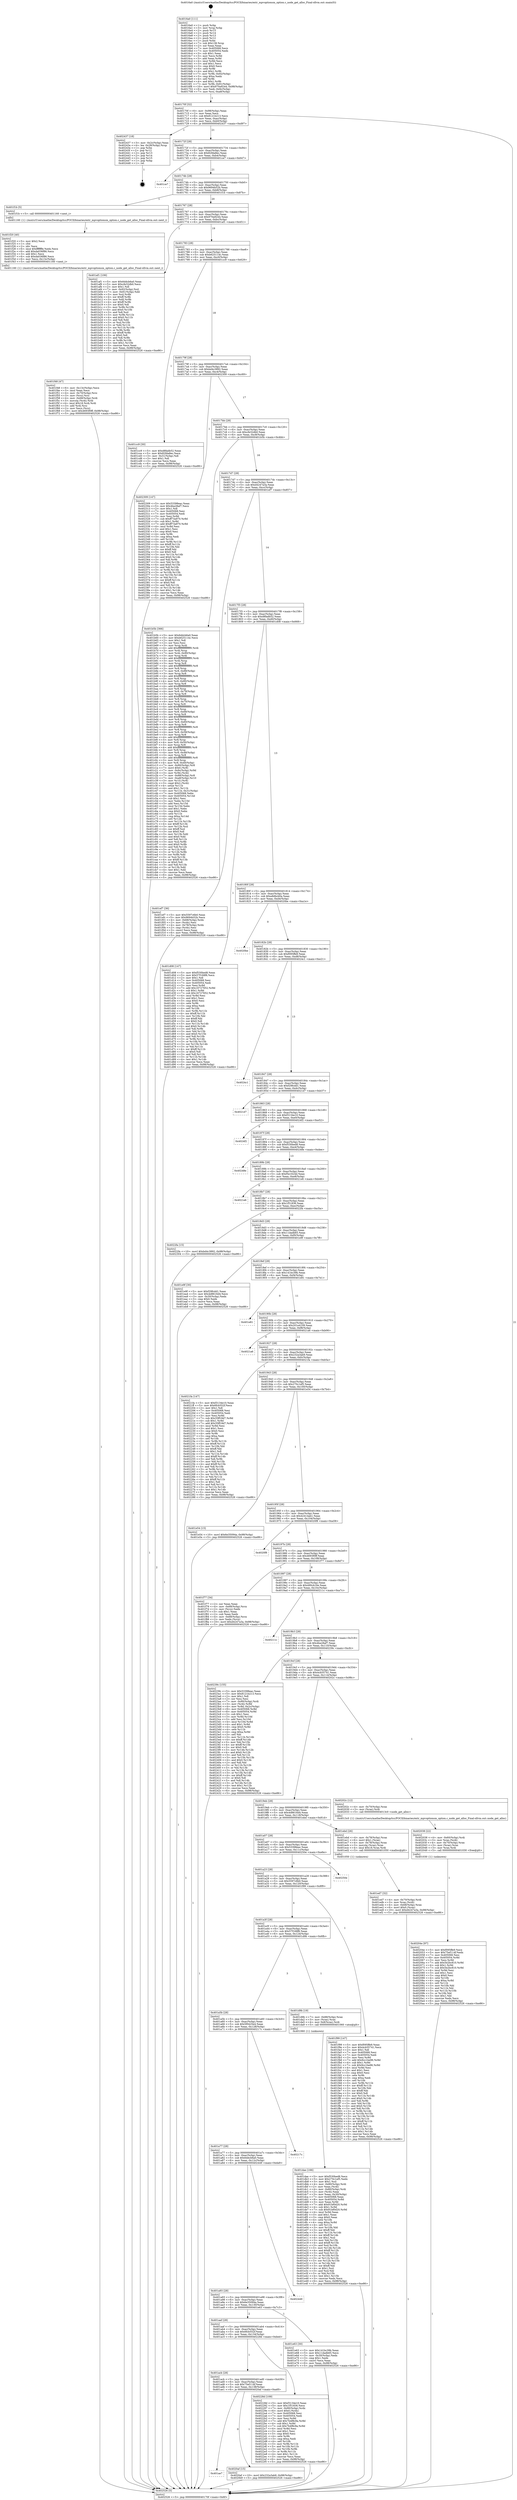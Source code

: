 digraph "0x4016a0" {
  label = "0x4016a0 (/mnt/c/Users/mathe/Desktop/tcc/POCII/binaries/extr_mpvoptionsm_option.c_node_get_alloc_Final-ollvm.out::main(0))"
  labelloc = "t"
  node[shape=record]

  Entry [label="",width=0.3,height=0.3,shape=circle,fillcolor=black,style=filled]
  "0x40170f" [label="{
     0x40170f [32]\l
     | [instrs]\l
     &nbsp;&nbsp;0x40170f \<+6\>: mov -0x98(%rbp),%eax\l
     &nbsp;&nbsp;0x401715 \<+2\>: mov %eax,%ecx\l
     &nbsp;&nbsp;0x401717 \<+6\>: sub $0x8121b213,%ecx\l
     &nbsp;&nbsp;0x40171d \<+6\>: mov %eax,-0xac(%rbp)\l
     &nbsp;&nbsp;0x401723 \<+6\>: mov %ecx,-0xb0(%rbp)\l
     &nbsp;&nbsp;0x401729 \<+6\>: je 0000000000402437 \<main+0xd97\>\l
  }"]
  "0x402437" [label="{
     0x402437 [18]\l
     | [instrs]\l
     &nbsp;&nbsp;0x402437 \<+3\>: mov -0x2c(%rbp),%eax\l
     &nbsp;&nbsp;0x40243a \<+4\>: lea -0x28(%rbp),%rsp\l
     &nbsp;&nbsp;0x40243e \<+1\>: pop %rbx\l
     &nbsp;&nbsp;0x40243f \<+2\>: pop %r12\l
     &nbsp;&nbsp;0x402441 \<+2\>: pop %r13\l
     &nbsp;&nbsp;0x402443 \<+2\>: pop %r14\l
     &nbsp;&nbsp;0x402445 \<+2\>: pop %r15\l
     &nbsp;&nbsp;0x402447 \<+1\>: pop %rbp\l
     &nbsp;&nbsp;0x402448 \<+1\>: ret\l
  }"]
  "0x40172f" [label="{
     0x40172f [28]\l
     | [instrs]\l
     &nbsp;&nbsp;0x40172f \<+5\>: jmp 0000000000401734 \<main+0x94\>\l
     &nbsp;&nbsp;0x401734 \<+6\>: mov -0xac(%rbp),%eax\l
     &nbsp;&nbsp;0x40173a \<+5\>: sub $0x82fda8ec,%eax\l
     &nbsp;&nbsp;0x40173f \<+6\>: mov %eax,-0xb4(%rbp)\l
     &nbsp;&nbsp;0x401745 \<+6\>: je 0000000000401ce7 \<main+0x647\>\l
  }"]
  Exit [label="",width=0.3,height=0.3,shape=circle,fillcolor=black,style=filled,peripheries=2]
  "0x401ce7" [label="{
     0x401ce7\l
  }", style=dashed]
  "0x40174b" [label="{
     0x40174b [28]\l
     | [instrs]\l
     &nbsp;&nbsp;0x40174b \<+5\>: jmp 0000000000401750 \<main+0xb0\>\l
     &nbsp;&nbsp;0x401750 \<+6\>: mov -0xac(%rbp),%eax\l
     &nbsp;&nbsp;0x401756 \<+5\>: sub $0x9694b52b,%eax\l
     &nbsp;&nbsp;0x40175b \<+6\>: mov %eax,-0xb8(%rbp)\l
     &nbsp;&nbsp;0x401761 \<+6\>: je 0000000000401f1b \<main+0x87b\>\l
  }"]
  "0x401ae7" [label="{
     0x401ae7\l
  }", style=dashed]
  "0x401f1b" [label="{
     0x401f1b [5]\l
     | [instrs]\l
     &nbsp;&nbsp;0x401f1b \<+5\>: call 0000000000401160 \<next_i\>\l
     | [calls]\l
     &nbsp;&nbsp;0x401160 \{1\} (/mnt/c/Users/mathe/Desktop/tcc/POCII/binaries/extr_mpvoptionsm_option.c_node_get_alloc_Final-ollvm.out::next_i)\l
  }"]
  "0x401767" [label="{
     0x401767 [28]\l
     | [instrs]\l
     &nbsp;&nbsp;0x401767 \<+5\>: jmp 000000000040176c \<main+0xcc\>\l
     &nbsp;&nbsp;0x40176c \<+6\>: mov -0xac(%rbp),%eax\l
     &nbsp;&nbsp;0x401772 \<+5\>: sub $0x970a9244,%eax\l
     &nbsp;&nbsp;0x401777 \<+6\>: mov %eax,-0xbc(%rbp)\l
     &nbsp;&nbsp;0x40177d \<+6\>: je 0000000000401af1 \<main+0x451\>\l
  }"]
  "0x4020af" [label="{
     0x4020af [15]\l
     | [instrs]\l
     &nbsp;&nbsp;0x4020af \<+10\>: movl $0x232a3ab9,-0x98(%rbp)\l
     &nbsp;&nbsp;0x4020b9 \<+5\>: jmp 0000000000402526 \<main+0xe86\>\l
  }"]
  "0x401af1" [label="{
     0x401af1 [106]\l
     | [instrs]\l
     &nbsp;&nbsp;0x401af1 \<+5\>: mov $0x6ddcb6a0,%eax\l
     &nbsp;&nbsp;0x401af6 \<+5\>: mov $0xcfe32db0,%ecx\l
     &nbsp;&nbsp;0x401afb \<+2\>: mov $0x1,%dl\l
     &nbsp;&nbsp;0x401afd \<+7\>: mov -0x92(%rbp),%sil\l
     &nbsp;&nbsp;0x401b04 \<+7\>: mov -0x91(%rbp),%dil\l
     &nbsp;&nbsp;0x401b0b \<+3\>: mov %sil,%r8b\l
     &nbsp;&nbsp;0x401b0e \<+4\>: xor $0xff,%r8b\l
     &nbsp;&nbsp;0x401b12 \<+3\>: mov %dil,%r9b\l
     &nbsp;&nbsp;0x401b15 \<+4\>: xor $0xff,%r9b\l
     &nbsp;&nbsp;0x401b19 \<+3\>: xor $0x0,%dl\l
     &nbsp;&nbsp;0x401b1c \<+3\>: mov %r8b,%r10b\l
     &nbsp;&nbsp;0x401b1f \<+4\>: and $0x0,%r10b\l
     &nbsp;&nbsp;0x401b23 \<+3\>: and %dl,%sil\l
     &nbsp;&nbsp;0x401b26 \<+3\>: mov %r9b,%r11b\l
     &nbsp;&nbsp;0x401b29 \<+4\>: and $0x0,%r11b\l
     &nbsp;&nbsp;0x401b2d \<+3\>: and %dl,%dil\l
     &nbsp;&nbsp;0x401b30 \<+3\>: or %sil,%r10b\l
     &nbsp;&nbsp;0x401b33 \<+3\>: or %dil,%r11b\l
     &nbsp;&nbsp;0x401b36 \<+3\>: xor %r11b,%r10b\l
     &nbsp;&nbsp;0x401b39 \<+3\>: or %r9b,%r8b\l
     &nbsp;&nbsp;0x401b3c \<+4\>: xor $0xff,%r8b\l
     &nbsp;&nbsp;0x401b40 \<+3\>: or $0x0,%dl\l
     &nbsp;&nbsp;0x401b43 \<+3\>: and %dl,%r8b\l
     &nbsp;&nbsp;0x401b46 \<+3\>: or %r8b,%r10b\l
     &nbsp;&nbsp;0x401b49 \<+4\>: test $0x1,%r10b\l
     &nbsp;&nbsp;0x401b4d \<+3\>: cmovne %ecx,%eax\l
     &nbsp;&nbsp;0x401b50 \<+6\>: mov %eax,-0x98(%rbp)\l
     &nbsp;&nbsp;0x401b56 \<+5\>: jmp 0000000000402526 \<main+0xe86\>\l
  }"]
  "0x401783" [label="{
     0x401783 [28]\l
     | [instrs]\l
     &nbsp;&nbsp;0x401783 \<+5\>: jmp 0000000000401788 \<main+0xe8\>\l
     &nbsp;&nbsp;0x401788 \<+6\>: mov -0xac(%rbp),%eax\l
     &nbsp;&nbsp;0x40178e \<+5\>: sub $0xb625114c,%eax\l
     &nbsp;&nbsp;0x401793 \<+6\>: mov %eax,-0xc0(%rbp)\l
     &nbsp;&nbsp;0x401799 \<+6\>: je 0000000000401cc9 \<main+0x629\>\l
  }"]
  "0x402526" [label="{
     0x402526 [5]\l
     | [instrs]\l
     &nbsp;&nbsp;0x402526 \<+5\>: jmp 000000000040170f \<main+0x6f\>\l
  }"]
  "0x4016a0" [label="{
     0x4016a0 [111]\l
     | [instrs]\l
     &nbsp;&nbsp;0x4016a0 \<+1\>: push %rbp\l
     &nbsp;&nbsp;0x4016a1 \<+3\>: mov %rsp,%rbp\l
     &nbsp;&nbsp;0x4016a4 \<+2\>: push %r15\l
     &nbsp;&nbsp;0x4016a6 \<+2\>: push %r14\l
     &nbsp;&nbsp;0x4016a8 \<+2\>: push %r13\l
     &nbsp;&nbsp;0x4016aa \<+2\>: push %r12\l
     &nbsp;&nbsp;0x4016ac \<+1\>: push %rbx\l
     &nbsp;&nbsp;0x4016ad \<+7\>: sub $0x138,%rsp\l
     &nbsp;&nbsp;0x4016b4 \<+2\>: xor %eax,%eax\l
     &nbsp;&nbsp;0x4016b6 \<+7\>: mov 0x405068,%ecx\l
     &nbsp;&nbsp;0x4016bd \<+7\>: mov 0x405054,%edx\l
     &nbsp;&nbsp;0x4016c4 \<+3\>: sub $0x1,%eax\l
     &nbsp;&nbsp;0x4016c7 \<+3\>: mov %ecx,%r8d\l
     &nbsp;&nbsp;0x4016ca \<+3\>: add %eax,%r8d\l
     &nbsp;&nbsp;0x4016cd \<+4\>: imul %r8d,%ecx\l
     &nbsp;&nbsp;0x4016d1 \<+3\>: and $0x1,%ecx\l
     &nbsp;&nbsp;0x4016d4 \<+3\>: cmp $0x0,%ecx\l
     &nbsp;&nbsp;0x4016d7 \<+4\>: sete %r9b\l
     &nbsp;&nbsp;0x4016db \<+4\>: and $0x1,%r9b\l
     &nbsp;&nbsp;0x4016df \<+7\>: mov %r9b,-0x92(%rbp)\l
     &nbsp;&nbsp;0x4016e6 \<+3\>: cmp $0xa,%edx\l
     &nbsp;&nbsp;0x4016e9 \<+4\>: setl %r9b\l
     &nbsp;&nbsp;0x4016ed \<+4\>: and $0x1,%r9b\l
     &nbsp;&nbsp;0x4016f1 \<+7\>: mov %r9b,-0x91(%rbp)\l
     &nbsp;&nbsp;0x4016f8 \<+10\>: movl $0x970a9244,-0x98(%rbp)\l
     &nbsp;&nbsp;0x401702 \<+6\>: mov %edi,-0x9c(%rbp)\l
     &nbsp;&nbsp;0x401708 \<+7\>: mov %rsi,-0xa8(%rbp)\l
  }"]
  "0x401acb" [label="{
     0x401acb [28]\l
     | [instrs]\l
     &nbsp;&nbsp;0x401acb \<+5\>: jmp 0000000000401ad0 \<main+0x430\>\l
     &nbsp;&nbsp;0x401ad0 \<+6\>: mov -0xac(%rbp),%eax\l
     &nbsp;&nbsp;0x401ad6 \<+5\>: sub $0x75ef114f,%eax\l
     &nbsp;&nbsp;0x401adb \<+6\>: mov %eax,-0x138(%rbp)\l
     &nbsp;&nbsp;0x401ae1 \<+6\>: je 00000000004020af \<main+0xa0f\>\l
  }"]
  "0x401cc9" [label="{
     0x401cc9 [30]\l
     | [instrs]\l
     &nbsp;&nbsp;0x401cc9 \<+5\>: mov $0xd8fadb52,%eax\l
     &nbsp;&nbsp;0x401cce \<+5\>: mov $0x82fda8ec,%ecx\l
     &nbsp;&nbsp;0x401cd3 \<+3\>: mov -0x31(%rbp),%dl\l
     &nbsp;&nbsp;0x401cd6 \<+3\>: test $0x1,%dl\l
     &nbsp;&nbsp;0x401cd9 \<+3\>: cmovne %ecx,%eax\l
     &nbsp;&nbsp;0x401cdc \<+6\>: mov %eax,-0x98(%rbp)\l
     &nbsp;&nbsp;0x401ce2 \<+5\>: jmp 0000000000402526 \<main+0xe86\>\l
  }"]
  "0x40179f" [label="{
     0x40179f [28]\l
     | [instrs]\l
     &nbsp;&nbsp;0x40179f \<+5\>: jmp 00000000004017a4 \<main+0x104\>\l
     &nbsp;&nbsp;0x4017a4 \<+6\>: mov -0xac(%rbp),%eax\l
     &nbsp;&nbsp;0x4017aa \<+5\>: sub $0xbd4c3892,%eax\l
     &nbsp;&nbsp;0x4017af \<+6\>: mov %eax,-0xc4(%rbp)\l
     &nbsp;&nbsp;0x4017b5 \<+6\>: je 0000000000402309 \<main+0xc69\>\l
  }"]
  "0x40228d" [label="{
     0x40228d [109]\l
     | [instrs]\l
     &nbsp;&nbsp;0x40228d \<+5\>: mov $0xf3134e10,%eax\l
     &nbsp;&nbsp;0x402292 \<+5\>: mov $0x1f51836,%ecx\l
     &nbsp;&nbsp;0x402297 \<+7\>: mov -0x90(%rbp),%rdx\l
     &nbsp;&nbsp;0x40229e \<+6\>: movl $0x0,(%rdx)\l
     &nbsp;&nbsp;0x4022a4 \<+7\>: mov 0x405068,%esi\l
     &nbsp;&nbsp;0x4022ab \<+7\>: mov 0x405054,%edi\l
     &nbsp;&nbsp;0x4022b2 \<+3\>: mov %esi,%r8d\l
     &nbsp;&nbsp;0x4022b5 \<+7\>: add $0x7b4f8c9a,%r8d\l
     &nbsp;&nbsp;0x4022bc \<+4\>: sub $0x1,%r8d\l
     &nbsp;&nbsp;0x4022c0 \<+7\>: sub $0x7b4f8c9a,%r8d\l
     &nbsp;&nbsp;0x4022c7 \<+4\>: imul %r8d,%esi\l
     &nbsp;&nbsp;0x4022cb \<+3\>: and $0x1,%esi\l
     &nbsp;&nbsp;0x4022ce \<+3\>: cmp $0x0,%esi\l
     &nbsp;&nbsp;0x4022d1 \<+4\>: sete %r9b\l
     &nbsp;&nbsp;0x4022d5 \<+3\>: cmp $0xa,%edi\l
     &nbsp;&nbsp;0x4022d8 \<+4\>: setl %r10b\l
     &nbsp;&nbsp;0x4022dc \<+3\>: mov %r9b,%r11b\l
     &nbsp;&nbsp;0x4022df \<+3\>: and %r10b,%r11b\l
     &nbsp;&nbsp;0x4022e2 \<+3\>: xor %r10b,%r9b\l
     &nbsp;&nbsp;0x4022e5 \<+3\>: or %r9b,%r11b\l
     &nbsp;&nbsp;0x4022e8 \<+4\>: test $0x1,%r11b\l
     &nbsp;&nbsp;0x4022ec \<+3\>: cmovne %ecx,%eax\l
     &nbsp;&nbsp;0x4022ef \<+6\>: mov %eax,-0x98(%rbp)\l
     &nbsp;&nbsp;0x4022f5 \<+5\>: jmp 0000000000402526 \<main+0xe86\>\l
  }"]
  "0x402309" [label="{
     0x402309 [147]\l
     | [instrs]\l
     &nbsp;&nbsp;0x402309 \<+5\>: mov $0x53398eac,%eax\l
     &nbsp;&nbsp;0x40230e \<+5\>: mov $0x4ba28af7,%ecx\l
     &nbsp;&nbsp;0x402313 \<+2\>: mov $0x1,%dl\l
     &nbsp;&nbsp;0x402315 \<+7\>: mov 0x405068,%esi\l
     &nbsp;&nbsp;0x40231c \<+7\>: mov 0x405054,%edi\l
     &nbsp;&nbsp;0x402323 \<+3\>: mov %esi,%r8d\l
     &nbsp;&nbsp;0x402326 \<+7\>: sub $0xff73a970,%r8d\l
     &nbsp;&nbsp;0x40232d \<+4\>: sub $0x1,%r8d\l
     &nbsp;&nbsp;0x402331 \<+7\>: add $0xff73a970,%r8d\l
     &nbsp;&nbsp;0x402338 \<+4\>: imul %r8d,%esi\l
     &nbsp;&nbsp;0x40233c \<+3\>: and $0x1,%esi\l
     &nbsp;&nbsp;0x40233f \<+3\>: cmp $0x0,%esi\l
     &nbsp;&nbsp;0x402342 \<+4\>: sete %r9b\l
     &nbsp;&nbsp;0x402346 \<+3\>: cmp $0xa,%edi\l
     &nbsp;&nbsp;0x402349 \<+4\>: setl %r10b\l
     &nbsp;&nbsp;0x40234d \<+3\>: mov %r9b,%r11b\l
     &nbsp;&nbsp;0x402350 \<+4\>: xor $0xff,%r11b\l
     &nbsp;&nbsp;0x402354 \<+3\>: mov %r10b,%bl\l
     &nbsp;&nbsp;0x402357 \<+3\>: xor $0xff,%bl\l
     &nbsp;&nbsp;0x40235a \<+3\>: xor $0x0,%dl\l
     &nbsp;&nbsp;0x40235d \<+3\>: mov %r11b,%r14b\l
     &nbsp;&nbsp;0x402360 \<+4\>: and $0x0,%r14b\l
     &nbsp;&nbsp;0x402364 \<+3\>: and %dl,%r9b\l
     &nbsp;&nbsp;0x402367 \<+3\>: mov %bl,%r15b\l
     &nbsp;&nbsp;0x40236a \<+4\>: and $0x0,%r15b\l
     &nbsp;&nbsp;0x40236e \<+3\>: and %dl,%r10b\l
     &nbsp;&nbsp;0x402371 \<+3\>: or %r9b,%r14b\l
     &nbsp;&nbsp;0x402374 \<+3\>: or %r10b,%r15b\l
     &nbsp;&nbsp;0x402377 \<+3\>: xor %r15b,%r14b\l
     &nbsp;&nbsp;0x40237a \<+3\>: or %bl,%r11b\l
     &nbsp;&nbsp;0x40237d \<+4\>: xor $0xff,%r11b\l
     &nbsp;&nbsp;0x402381 \<+3\>: or $0x0,%dl\l
     &nbsp;&nbsp;0x402384 \<+3\>: and %dl,%r11b\l
     &nbsp;&nbsp;0x402387 \<+3\>: or %r11b,%r14b\l
     &nbsp;&nbsp;0x40238a \<+4\>: test $0x1,%r14b\l
     &nbsp;&nbsp;0x40238e \<+3\>: cmovne %ecx,%eax\l
     &nbsp;&nbsp;0x402391 \<+6\>: mov %eax,-0x98(%rbp)\l
     &nbsp;&nbsp;0x402397 \<+5\>: jmp 0000000000402526 \<main+0xe86\>\l
  }"]
  "0x4017bb" [label="{
     0x4017bb [28]\l
     | [instrs]\l
     &nbsp;&nbsp;0x4017bb \<+5\>: jmp 00000000004017c0 \<main+0x120\>\l
     &nbsp;&nbsp;0x4017c0 \<+6\>: mov -0xac(%rbp),%eax\l
     &nbsp;&nbsp;0x4017c6 \<+5\>: sub $0xcfe32db0,%eax\l
     &nbsp;&nbsp;0x4017cb \<+6\>: mov %eax,-0xc8(%rbp)\l
     &nbsp;&nbsp;0x4017d1 \<+6\>: je 0000000000401b5b \<main+0x4bb\>\l
  }"]
  "0x40204e" [label="{
     0x40204e [97]\l
     | [instrs]\l
     &nbsp;&nbsp;0x40204e \<+5\>: mov $0xf095ffe9,%ecx\l
     &nbsp;&nbsp;0x402053 \<+5\>: mov $0x75ef114f,%edx\l
     &nbsp;&nbsp;0x402058 \<+7\>: mov 0x405068,%esi\l
     &nbsp;&nbsp;0x40205f \<+8\>: mov 0x405054,%r8d\l
     &nbsp;&nbsp;0x402067 \<+3\>: mov %esi,%r9d\l
     &nbsp;&nbsp;0x40206a \<+7\>: add $0x5e2bc810,%r9d\l
     &nbsp;&nbsp;0x402071 \<+4\>: sub $0x1,%r9d\l
     &nbsp;&nbsp;0x402075 \<+7\>: sub $0x5e2bc810,%r9d\l
     &nbsp;&nbsp;0x40207c \<+4\>: imul %r9d,%esi\l
     &nbsp;&nbsp;0x402080 \<+3\>: and $0x1,%esi\l
     &nbsp;&nbsp;0x402083 \<+3\>: cmp $0x0,%esi\l
     &nbsp;&nbsp;0x402086 \<+4\>: sete %r10b\l
     &nbsp;&nbsp;0x40208a \<+4\>: cmp $0xa,%r8d\l
     &nbsp;&nbsp;0x40208e \<+4\>: setl %r11b\l
     &nbsp;&nbsp;0x402092 \<+3\>: mov %r10b,%bl\l
     &nbsp;&nbsp;0x402095 \<+3\>: and %r11b,%bl\l
     &nbsp;&nbsp;0x402098 \<+3\>: xor %r11b,%r10b\l
     &nbsp;&nbsp;0x40209b \<+3\>: or %r10b,%bl\l
     &nbsp;&nbsp;0x40209e \<+3\>: test $0x1,%bl\l
     &nbsp;&nbsp;0x4020a1 \<+3\>: cmovne %edx,%ecx\l
     &nbsp;&nbsp;0x4020a4 \<+6\>: mov %ecx,-0x98(%rbp)\l
     &nbsp;&nbsp;0x4020aa \<+5\>: jmp 0000000000402526 \<main+0xe86\>\l
  }"]
  "0x401b5b" [label="{
     0x401b5b [366]\l
     | [instrs]\l
     &nbsp;&nbsp;0x401b5b \<+5\>: mov $0x6ddcb6a0,%eax\l
     &nbsp;&nbsp;0x401b60 \<+5\>: mov $0xb625114c,%ecx\l
     &nbsp;&nbsp;0x401b65 \<+2\>: mov $0x1,%dl\l
     &nbsp;&nbsp;0x401b67 \<+2\>: xor %esi,%esi\l
     &nbsp;&nbsp;0x401b69 \<+3\>: mov %rsp,%rdi\l
     &nbsp;&nbsp;0x401b6c \<+4\>: add $0xfffffffffffffff0,%rdi\l
     &nbsp;&nbsp;0x401b70 \<+3\>: mov %rdi,%rsp\l
     &nbsp;&nbsp;0x401b73 \<+7\>: mov %rdi,-0x90(%rbp)\l
     &nbsp;&nbsp;0x401b7a \<+3\>: mov %rsp,%rdi\l
     &nbsp;&nbsp;0x401b7d \<+4\>: add $0xfffffffffffffff0,%rdi\l
     &nbsp;&nbsp;0x401b81 \<+3\>: mov %rdi,%rsp\l
     &nbsp;&nbsp;0x401b84 \<+3\>: mov %rsp,%r8\l
     &nbsp;&nbsp;0x401b87 \<+4\>: add $0xfffffffffffffff0,%r8\l
     &nbsp;&nbsp;0x401b8b \<+3\>: mov %r8,%rsp\l
     &nbsp;&nbsp;0x401b8e \<+7\>: mov %r8,-0x88(%rbp)\l
     &nbsp;&nbsp;0x401b95 \<+3\>: mov %rsp,%r8\l
     &nbsp;&nbsp;0x401b98 \<+4\>: add $0xfffffffffffffff0,%r8\l
     &nbsp;&nbsp;0x401b9c \<+3\>: mov %r8,%rsp\l
     &nbsp;&nbsp;0x401b9f \<+4\>: mov %r8,-0x80(%rbp)\l
     &nbsp;&nbsp;0x401ba3 \<+3\>: mov %rsp,%r8\l
     &nbsp;&nbsp;0x401ba6 \<+4\>: add $0xfffffffffffffff0,%r8\l
     &nbsp;&nbsp;0x401baa \<+3\>: mov %r8,%rsp\l
     &nbsp;&nbsp;0x401bad \<+4\>: mov %r8,-0x78(%rbp)\l
     &nbsp;&nbsp;0x401bb1 \<+3\>: mov %rsp,%r8\l
     &nbsp;&nbsp;0x401bb4 \<+4\>: add $0xfffffffffffffff0,%r8\l
     &nbsp;&nbsp;0x401bb8 \<+3\>: mov %r8,%rsp\l
     &nbsp;&nbsp;0x401bbb \<+4\>: mov %r8,-0x70(%rbp)\l
     &nbsp;&nbsp;0x401bbf \<+3\>: mov %rsp,%r8\l
     &nbsp;&nbsp;0x401bc2 \<+4\>: add $0xfffffffffffffff0,%r8\l
     &nbsp;&nbsp;0x401bc6 \<+3\>: mov %r8,%rsp\l
     &nbsp;&nbsp;0x401bc9 \<+4\>: mov %r8,-0x68(%rbp)\l
     &nbsp;&nbsp;0x401bcd \<+3\>: mov %rsp,%r8\l
     &nbsp;&nbsp;0x401bd0 \<+4\>: add $0xfffffffffffffff0,%r8\l
     &nbsp;&nbsp;0x401bd4 \<+3\>: mov %r8,%rsp\l
     &nbsp;&nbsp;0x401bd7 \<+4\>: mov %r8,-0x60(%rbp)\l
     &nbsp;&nbsp;0x401bdb \<+3\>: mov %rsp,%r8\l
     &nbsp;&nbsp;0x401bde \<+4\>: add $0xfffffffffffffff0,%r8\l
     &nbsp;&nbsp;0x401be2 \<+3\>: mov %r8,%rsp\l
     &nbsp;&nbsp;0x401be5 \<+4\>: mov %r8,-0x58(%rbp)\l
     &nbsp;&nbsp;0x401be9 \<+3\>: mov %rsp,%r8\l
     &nbsp;&nbsp;0x401bec \<+4\>: add $0xfffffffffffffff0,%r8\l
     &nbsp;&nbsp;0x401bf0 \<+3\>: mov %r8,%rsp\l
     &nbsp;&nbsp;0x401bf3 \<+4\>: mov %r8,-0x50(%rbp)\l
     &nbsp;&nbsp;0x401bf7 \<+3\>: mov %rsp,%r8\l
     &nbsp;&nbsp;0x401bfa \<+4\>: add $0xfffffffffffffff0,%r8\l
     &nbsp;&nbsp;0x401bfe \<+3\>: mov %r8,%rsp\l
     &nbsp;&nbsp;0x401c01 \<+4\>: mov %r8,-0x48(%rbp)\l
     &nbsp;&nbsp;0x401c05 \<+3\>: mov %rsp,%r8\l
     &nbsp;&nbsp;0x401c08 \<+4\>: add $0xfffffffffffffff0,%r8\l
     &nbsp;&nbsp;0x401c0c \<+3\>: mov %r8,%rsp\l
     &nbsp;&nbsp;0x401c0f \<+4\>: mov %r8,-0x40(%rbp)\l
     &nbsp;&nbsp;0x401c13 \<+7\>: mov -0x90(%rbp),%r8\l
     &nbsp;&nbsp;0x401c1a \<+7\>: movl $0x0,(%r8)\l
     &nbsp;&nbsp;0x401c21 \<+7\>: mov -0x9c(%rbp),%r9d\l
     &nbsp;&nbsp;0x401c28 \<+3\>: mov %r9d,(%rdi)\l
     &nbsp;&nbsp;0x401c2b \<+7\>: mov -0x88(%rbp),%r8\l
     &nbsp;&nbsp;0x401c32 \<+7\>: mov -0xa8(%rbp),%r10\l
     &nbsp;&nbsp;0x401c39 \<+3\>: mov %r10,(%r8)\l
     &nbsp;&nbsp;0x401c3c \<+3\>: cmpl $0x2,(%rdi)\l
     &nbsp;&nbsp;0x401c3f \<+4\>: setne %r11b\l
     &nbsp;&nbsp;0x401c43 \<+4\>: and $0x1,%r11b\l
     &nbsp;&nbsp;0x401c47 \<+4\>: mov %r11b,-0x31(%rbp)\l
     &nbsp;&nbsp;0x401c4b \<+7\>: mov 0x405068,%ebx\l
     &nbsp;&nbsp;0x401c52 \<+8\>: mov 0x405054,%r14d\l
     &nbsp;&nbsp;0x401c5a \<+3\>: sub $0x1,%esi\l
     &nbsp;&nbsp;0x401c5d \<+3\>: mov %ebx,%r15d\l
     &nbsp;&nbsp;0x401c60 \<+3\>: add %esi,%r15d\l
     &nbsp;&nbsp;0x401c63 \<+4\>: imul %r15d,%ebx\l
     &nbsp;&nbsp;0x401c67 \<+3\>: and $0x1,%ebx\l
     &nbsp;&nbsp;0x401c6a \<+3\>: cmp $0x0,%ebx\l
     &nbsp;&nbsp;0x401c6d \<+4\>: sete %r11b\l
     &nbsp;&nbsp;0x401c71 \<+4\>: cmp $0xa,%r14d\l
     &nbsp;&nbsp;0x401c75 \<+4\>: setl %r12b\l
     &nbsp;&nbsp;0x401c79 \<+3\>: mov %r11b,%r13b\l
     &nbsp;&nbsp;0x401c7c \<+4\>: xor $0xff,%r13b\l
     &nbsp;&nbsp;0x401c80 \<+3\>: mov %r12b,%sil\l
     &nbsp;&nbsp;0x401c83 \<+4\>: xor $0xff,%sil\l
     &nbsp;&nbsp;0x401c87 \<+3\>: xor $0x0,%dl\l
     &nbsp;&nbsp;0x401c8a \<+3\>: mov %r13b,%dil\l
     &nbsp;&nbsp;0x401c8d \<+4\>: and $0x0,%dil\l
     &nbsp;&nbsp;0x401c91 \<+3\>: and %dl,%r11b\l
     &nbsp;&nbsp;0x401c94 \<+3\>: mov %sil,%r8b\l
     &nbsp;&nbsp;0x401c97 \<+4\>: and $0x0,%r8b\l
     &nbsp;&nbsp;0x401c9b \<+3\>: and %dl,%r12b\l
     &nbsp;&nbsp;0x401c9e \<+3\>: or %r11b,%dil\l
     &nbsp;&nbsp;0x401ca1 \<+3\>: or %r12b,%r8b\l
     &nbsp;&nbsp;0x401ca4 \<+3\>: xor %r8b,%dil\l
     &nbsp;&nbsp;0x401ca7 \<+3\>: or %sil,%r13b\l
     &nbsp;&nbsp;0x401caa \<+4\>: xor $0xff,%r13b\l
     &nbsp;&nbsp;0x401cae \<+3\>: or $0x0,%dl\l
     &nbsp;&nbsp;0x401cb1 \<+3\>: and %dl,%r13b\l
     &nbsp;&nbsp;0x401cb4 \<+3\>: or %r13b,%dil\l
     &nbsp;&nbsp;0x401cb7 \<+4\>: test $0x1,%dil\l
     &nbsp;&nbsp;0x401cbb \<+3\>: cmovne %ecx,%eax\l
     &nbsp;&nbsp;0x401cbe \<+6\>: mov %eax,-0x98(%rbp)\l
     &nbsp;&nbsp;0x401cc4 \<+5\>: jmp 0000000000402526 \<main+0xe86\>\l
  }"]
  "0x4017d7" [label="{
     0x4017d7 [28]\l
     | [instrs]\l
     &nbsp;&nbsp;0x4017d7 \<+5\>: jmp 00000000004017dc \<main+0x13c\>\l
     &nbsp;&nbsp;0x4017dc \<+6\>: mov -0xac(%rbp),%eax\l
     &nbsp;&nbsp;0x4017e2 \<+5\>: sub $0xd4247a3a,%eax\l
     &nbsp;&nbsp;0x4017e7 \<+6\>: mov %eax,-0xcc(%rbp)\l
     &nbsp;&nbsp;0x4017ed \<+6\>: je 0000000000401ef7 \<main+0x857\>\l
  }"]
  "0x402038" [label="{
     0x402038 [22]\l
     | [instrs]\l
     &nbsp;&nbsp;0x402038 \<+4\>: mov -0x60(%rbp),%rdi\l
     &nbsp;&nbsp;0x40203c \<+3\>: mov %rax,(%rdi)\l
     &nbsp;&nbsp;0x40203f \<+4\>: mov -0x70(%rbp),%rax\l
     &nbsp;&nbsp;0x402043 \<+3\>: mov (%rax),%rax\l
     &nbsp;&nbsp;0x402046 \<+3\>: mov %rax,%rdi\l
     &nbsp;&nbsp;0x402049 \<+5\>: call 0000000000401030 \<free@plt\>\l
     | [calls]\l
     &nbsp;&nbsp;0x401030 \{1\} (unknown)\l
  }"]
  "0x401f48" [label="{
     0x401f48 [47]\l
     | [instrs]\l
     &nbsp;&nbsp;0x401f48 \<+6\>: mov -0x13c(%rbp),%ecx\l
     &nbsp;&nbsp;0x401f4e \<+3\>: imul %eax,%ecx\l
     &nbsp;&nbsp;0x401f51 \<+4\>: mov -0x70(%rbp),%rsi\l
     &nbsp;&nbsp;0x401f55 \<+3\>: mov (%rsi),%rsi\l
     &nbsp;&nbsp;0x401f58 \<+4\>: mov -0x68(%rbp),%rdi\l
     &nbsp;&nbsp;0x401f5c \<+3\>: movslq (%rdi),%rdi\l
     &nbsp;&nbsp;0x401f5f \<+4\>: imul $0x18,%rdi,%rdi\l
     &nbsp;&nbsp;0x401f63 \<+3\>: add %rdi,%rsi\l
     &nbsp;&nbsp;0x401f66 \<+2\>: mov %ecx,(%rsi)\l
     &nbsp;&nbsp;0x401f68 \<+10\>: movl $0x4693f0ff,-0x98(%rbp)\l
     &nbsp;&nbsp;0x401f72 \<+5\>: jmp 0000000000402526 \<main+0xe86\>\l
  }"]
  "0x401ef7" [label="{
     0x401ef7 [36]\l
     | [instrs]\l
     &nbsp;&nbsp;0x401ef7 \<+5\>: mov $0x5597c6b0,%eax\l
     &nbsp;&nbsp;0x401efc \<+5\>: mov $0x9694b52b,%ecx\l
     &nbsp;&nbsp;0x401f01 \<+4\>: mov -0x68(%rbp),%rdx\l
     &nbsp;&nbsp;0x401f05 \<+2\>: mov (%rdx),%esi\l
     &nbsp;&nbsp;0x401f07 \<+4\>: mov -0x78(%rbp),%rdx\l
     &nbsp;&nbsp;0x401f0b \<+2\>: cmp (%rdx),%esi\l
     &nbsp;&nbsp;0x401f0d \<+3\>: cmovl %ecx,%eax\l
     &nbsp;&nbsp;0x401f10 \<+6\>: mov %eax,-0x98(%rbp)\l
     &nbsp;&nbsp;0x401f16 \<+5\>: jmp 0000000000402526 \<main+0xe86\>\l
  }"]
  "0x4017f3" [label="{
     0x4017f3 [28]\l
     | [instrs]\l
     &nbsp;&nbsp;0x4017f3 \<+5\>: jmp 00000000004017f8 \<main+0x158\>\l
     &nbsp;&nbsp;0x4017f8 \<+6\>: mov -0xac(%rbp),%eax\l
     &nbsp;&nbsp;0x4017fe \<+5\>: sub $0xd8fadb52,%eax\l
     &nbsp;&nbsp;0x401803 \<+6\>: mov %eax,-0xd0(%rbp)\l
     &nbsp;&nbsp;0x401809 \<+6\>: je 0000000000401d08 \<main+0x668\>\l
  }"]
  "0x401f20" [label="{
     0x401f20 [40]\l
     | [instrs]\l
     &nbsp;&nbsp;0x401f20 \<+5\>: mov $0x2,%ecx\l
     &nbsp;&nbsp;0x401f25 \<+1\>: cltd\l
     &nbsp;&nbsp;0x401f26 \<+2\>: idiv %ecx\l
     &nbsp;&nbsp;0x401f28 \<+6\>: imul $0xfffffffe,%edx,%ecx\l
     &nbsp;&nbsp;0x401f2e \<+6\>: add $0xda036f86,%ecx\l
     &nbsp;&nbsp;0x401f34 \<+3\>: add $0x1,%ecx\l
     &nbsp;&nbsp;0x401f37 \<+6\>: sub $0xda036f86,%ecx\l
     &nbsp;&nbsp;0x401f3d \<+6\>: mov %ecx,-0x13c(%rbp)\l
     &nbsp;&nbsp;0x401f43 \<+5\>: call 0000000000401160 \<next_i\>\l
     | [calls]\l
     &nbsp;&nbsp;0x401160 \{1\} (/mnt/c/Users/mathe/Desktop/tcc/POCII/binaries/extr_mpvoptionsm_option.c_node_get_alloc_Final-ollvm.out::next_i)\l
  }"]
  "0x401d08" [label="{
     0x401d08 [147]\l
     | [instrs]\l
     &nbsp;&nbsp;0x401d08 \<+5\>: mov $0xf530bed8,%eax\l
     &nbsp;&nbsp;0x401d0d \<+5\>: mov $0x57f168f6,%ecx\l
     &nbsp;&nbsp;0x401d12 \<+2\>: mov $0x1,%dl\l
     &nbsp;&nbsp;0x401d14 \<+7\>: mov 0x405068,%esi\l
     &nbsp;&nbsp;0x401d1b \<+7\>: mov 0x405054,%edi\l
     &nbsp;&nbsp;0x401d22 \<+3\>: mov %esi,%r8d\l
     &nbsp;&nbsp;0x401d25 \<+7\>: add $0x16727652,%r8d\l
     &nbsp;&nbsp;0x401d2c \<+4\>: sub $0x1,%r8d\l
     &nbsp;&nbsp;0x401d30 \<+7\>: sub $0x16727652,%r8d\l
     &nbsp;&nbsp;0x401d37 \<+4\>: imul %r8d,%esi\l
     &nbsp;&nbsp;0x401d3b \<+3\>: and $0x1,%esi\l
     &nbsp;&nbsp;0x401d3e \<+3\>: cmp $0x0,%esi\l
     &nbsp;&nbsp;0x401d41 \<+4\>: sete %r9b\l
     &nbsp;&nbsp;0x401d45 \<+3\>: cmp $0xa,%edi\l
     &nbsp;&nbsp;0x401d48 \<+4\>: setl %r10b\l
     &nbsp;&nbsp;0x401d4c \<+3\>: mov %r9b,%r11b\l
     &nbsp;&nbsp;0x401d4f \<+4\>: xor $0xff,%r11b\l
     &nbsp;&nbsp;0x401d53 \<+3\>: mov %r10b,%bl\l
     &nbsp;&nbsp;0x401d56 \<+3\>: xor $0xff,%bl\l
     &nbsp;&nbsp;0x401d59 \<+3\>: xor $0x0,%dl\l
     &nbsp;&nbsp;0x401d5c \<+3\>: mov %r11b,%r14b\l
     &nbsp;&nbsp;0x401d5f \<+4\>: and $0x0,%r14b\l
     &nbsp;&nbsp;0x401d63 \<+3\>: and %dl,%r9b\l
     &nbsp;&nbsp;0x401d66 \<+3\>: mov %bl,%r15b\l
     &nbsp;&nbsp;0x401d69 \<+4\>: and $0x0,%r15b\l
     &nbsp;&nbsp;0x401d6d \<+3\>: and %dl,%r10b\l
     &nbsp;&nbsp;0x401d70 \<+3\>: or %r9b,%r14b\l
     &nbsp;&nbsp;0x401d73 \<+3\>: or %r10b,%r15b\l
     &nbsp;&nbsp;0x401d76 \<+3\>: xor %r15b,%r14b\l
     &nbsp;&nbsp;0x401d79 \<+3\>: or %bl,%r11b\l
     &nbsp;&nbsp;0x401d7c \<+4\>: xor $0xff,%r11b\l
     &nbsp;&nbsp;0x401d80 \<+3\>: or $0x0,%dl\l
     &nbsp;&nbsp;0x401d83 \<+3\>: and %dl,%r11b\l
     &nbsp;&nbsp;0x401d86 \<+3\>: or %r11b,%r14b\l
     &nbsp;&nbsp;0x401d89 \<+4\>: test $0x1,%r14b\l
     &nbsp;&nbsp;0x401d8d \<+3\>: cmovne %ecx,%eax\l
     &nbsp;&nbsp;0x401d90 \<+6\>: mov %eax,-0x98(%rbp)\l
     &nbsp;&nbsp;0x401d96 \<+5\>: jmp 0000000000402526 \<main+0xe86\>\l
  }"]
  "0x40180f" [label="{
     0x40180f [28]\l
     | [instrs]\l
     &nbsp;&nbsp;0x40180f \<+5\>: jmp 0000000000401814 \<main+0x174\>\l
     &nbsp;&nbsp;0x401814 \<+6\>: mov -0xac(%rbp),%eax\l
     &nbsp;&nbsp;0x40181a \<+5\>: sub $0xe8dbcb0a,%eax\l
     &nbsp;&nbsp;0x40181f \<+6\>: mov %eax,-0xd4(%rbp)\l
     &nbsp;&nbsp;0x401825 \<+6\>: je 00000000004020be \<main+0xa1e\>\l
  }"]
  "0x401ed7" [label="{
     0x401ed7 [32]\l
     | [instrs]\l
     &nbsp;&nbsp;0x401ed7 \<+4\>: mov -0x70(%rbp),%rdi\l
     &nbsp;&nbsp;0x401edb \<+3\>: mov %rax,(%rdi)\l
     &nbsp;&nbsp;0x401ede \<+4\>: mov -0x68(%rbp),%rax\l
     &nbsp;&nbsp;0x401ee2 \<+6\>: movl $0x0,(%rax)\l
     &nbsp;&nbsp;0x401ee8 \<+10\>: movl $0xd4247a3a,-0x98(%rbp)\l
     &nbsp;&nbsp;0x401ef2 \<+5\>: jmp 0000000000402526 \<main+0xe86\>\l
  }"]
  "0x4020be" [label="{
     0x4020be\l
  }", style=dashed]
  "0x40182b" [label="{
     0x40182b [28]\l
     | [instrs]\l
     &nbsp;&nbsp;0x40182b \<+5\>: jmp 0000000000401830 \<main+0x190\>\l
     &nbsp;&nbsp;0x401830 \<+6\>: mov -0xac(%rbp),%eax\l
     &nbsp;&nbsp;0x401836 \<+5\>: sub $0xf095ffe9,%eax\l
     &nbsp;&nbsp;0x40183b \<+6\>: mov %eax,-0xd8(%rbp)\l
     &nbsp;&nbsp;0x401841 \<+6\>: je 00000000004024c1 \<main+0xe21\>\l
  }"]
  "0x401aaf" [label="{
     0x401aaf [28]\l
     | [instrs]\l
     &nbsp;&nbsp;0x401aaf \<+5\>: jmp 0000000000401ab4 \<main+0x414\>\l
     &nbsp;&nbsp;0x401ab4 \<+6\>: mov -0xac(%rbp),%eax\l
     &nbsp;&nbsp;0x401aba \<+5\>: sub $0x6fcb552f,%eax\l
     &nbsp;&nbsp;0x401abf \<+6\>: mov %eax,-0x134(%rbp)\l
     &nbsp;&nbsp;0x401ac5 \<+6\>: je 000000000040228d \<main+0xbed\>\l
  }"]
  "0x4024c1" [label="{
     0x4024c1\l
  }", style=dashed]
  "0x401847" [label="{
     0x401847 [28]\l
     | [instrs]\l
     &nbsp;&nbsp;0x401847 \<+5\>: jmp 000000000040184c \<main+0x1ac\>\l
     &nbsp;&nbsp;0x40184c \<+6\>: mov -0xac(%rbp),%eax\l
     &nbsp;&nbsp;0x401852 \<+5\>: sub $0xf29fcdd1,%eax\l
     &nbsp;&nbsp;0x401857 \<+6\>: mov %eax,-0xdc(%rbp)\l
     &nbsp;&nbsp;0x40185d \<+6\>: je 00000000004021d7 \<main+0xb37\>\l
  }"]
  "0x401e63" [label="{
     0x401e63 [30]\l
     | [instrs]\l
     &nbsp;&nbsp;0x401e63 \<+5\>: mov $0x141bc39b,%eax\l
     &nbsp;&nbsp;0x401e68 \<+5\>: mov $0x11dadb65,%ecx\l
     &nbsp;&nbsp;0x401e6d \<+3\>: mov -0x30(%rbp),%edx\l
     &nbsp;&nbsp;0x401e70 \<+3\>: cmp $0x1,%edx\l
     &nbsp;&nbsp;0x401e73 \<+3\>: cmovl %ecx,%eax\l
     &nbsp;&nbsp;0x401e76 \<+6\>: mov %eax,-0x98(%rbp)\l
     &nbsp;&nbsp;0x401e7c \<+5\>: jmp 0000000000402526 \<main+0xe86\>\l
  }"]
  "0x4021d7" [label="{
     0x4021d7\l
  }", style=dashed]
  "0x401863" [label="{
     0x401863 [28]\l
     | [instrs]\l
     &nbsp;&nbsp;0x401863 \<+5\>: jmp 0000000000401868 \<main+0x1c8\>\l
     &nbsp;&nbsp;0x401868 \<+6\>: mov -0xac(%rbp),%eax\l
     &nbsp;&nbsp;0x40186e \<+5\>: sub $0xf3134e10,%eax\l
     &nbsp;&nbsp;0x401873 \<+6\>: mov %eax,-0xe0(%rbp)\l
     &nbsp;&nbsp;0x401879 \<+6\>: je 00000000004024f2 \<main+0xe52\>\l
  }"]
  "0x401a93" [label="{
     0x401a93 [28]\l
     | [instrs]\l
     &nbsp;&nbsp;0x401a93 \<+5\>: jmp 0000000000401a98 \<main+0x3f8\>\l
     &nbsp;&nbsp;0x401a98 \<+6\>: mov -0xac(%rbp),%eax\l
     &nbsp;&nbsp;0x401a9e \<+5\>: sub $0x6e35094a,%eax\l
     &nbsp;&nbsp;0x401aa3 \<+6\>: mov %eax,-0x130(%rbp)\l
     &nbsp;&nbsp;0x401aa9 \<+6\>: je 0000000000401e63 \<main+0x7c3\>\l
  }"]
  "0x4024f2" [label="{
     0x4024f2\l
  }", style=dashed]
  "0x40187f" [label="{
     0x40187f [28]\l
     | [instrs]\l
     &nbsp;&nbsp;0x40187f \<+5\>: jmp 0000000000401884 \<main+0x1e4\>\l
     &nbsp;&nbsp;0x401884 \<+6\>: mov -0xac(%rbp),%eax\l
     &nbsp;&nbsp;0x40188a \<+5\>: sub $0xf530bed8,%eax\l
     &nbsp;&nbsp;0x40188f \<+6\>: mov %eax,-0xe4(%rbp)\l
     &nbsp;&nbsp;0x401895 \<+6\>: je 000000000040248e \<main+0xdee\>\l
  }"]
  "0x402449" [label="{
     0x402449\l
  }", style=dashed]
  "0x40248e" [label="{
     0x40248e\l
  }", style=dashed]
  "0x40189b" [label="{
     0x40189b [28]\l
     | [instrs]\l
     &nbsp;&nbsp;0x40189b \<+5\>: jmp 00000000004018a0 \<main+0x200\>\l
     &nbsp;&nbsp;0x4018a0 \<+6\>: mov -0xac(%rbp),%eax\l
     &nbsp;&nbsp;0x4018a6 \<+5\>: sub $0xf5e1624d,%eax\l
     &nbsp;&nbsp;0x4018ab \<+6\>: mov %eax,-0xe8(%rbp)\l
     &nbsp;&nbsp;0x4018b1 \<+6\>: je 00000000004021e6 \<main+0xb46\>\l
  }"]
  "0x401a77" [label="{
     0x401a77 [28]\l
     | [instrs]\l
     &nbsp;&nbsp;0x401a77 \<+5\>: jmp 0000000000401a7c \<main+0x3dc\>\l
     &nbsp;&nbsp;0x401a7c \<+6\>: mov -0xac(%rbp),%eax\l
     &nbsp;&nbsp;0x401a82 \<+5\>: sub $0x6ddcb6a0,%eax\l
     &nbsp;&nbsp;0x401a87 \<+6\>: mov %eax,-0x12c(%rbp)\l
     &nbsp;&nbsp;0x401a8d \<+6\>: je 0000000000402449 \<main+0xda9\>\l
  }"]
  "0x4021e6" [label="{
     0x4021e6\l
  }", style=dashed]
  "0x4018b7" [label="{
     0x4018b7 [28]\l
     | [instrs]\l
     &nbsp;&nbsp;0x4018b7 \<+5\>: jmp 00000000004018bc \<main+0x21c\>\l
     &nbsp;&nbsp;0x4018bc \<+6\>: mov -0xac(%rbp),%eax\l
     &nbsp;&nbsp;0x4018c2 \<+5\>: sub $0x1f51836,%eax\l
     &nbsp;&nbsp;0x4018c7 \<+6\>: mov %eax,-0xec(%rbp)\l
     &nbsp;&nbsp;0x4018cd \<+6\>: je 00000000004022fa \<main+0xc5a\>\l
  }"]
  "0x40217c" [label="{
     0x40217c\l
  }", style=dashed]
  "0x4022fa" [label="{
     0x4022fa [15]\l
     | [instrs]\l
     &nbsp;&nbsp;0x4022fa \<+10\>: movl $0xbd4c3892,-0x98(%rbp)\l
     &nbsp;&nbsp;0x402304 \<+5\>: jmp 0000000000402526 \<main+0xe86\>\l
  }"]
  "0x4018d3" [label="{
     0x4018d3 [28]\l
     | [instrs]\l
     &nbsp;&nbsp;0x4018d3 \<+5\>: jmp 00000000004018d8 \<main+0x238\>\l
     &nbsp;&nbsp;0x4018d8 \<+6\>: mov -0xac(%rbp),%eax\l
     &nbsp;&nbsp;0x4018de \<+5\>: sub $0x11dadb65,%eax\l
     &nbsp;&nbsp;0x4018e3 \<+6\>: mov %eax,-0xf0(%rbp)\l
     &nbsp;&nbsp;0x4018e9 \<+6\>: je 0000000000401e9f \<main+0x7ff\>\l
  }"]
  "0x401dae" [label="{
     0x401dae [166]\l
     | [instrs]\l
     &nbsp;&nbsp;0x401dae \<+5\>: mov $0xf530bed8,%ecx\l
     &nbsp;&nbsp;0x401db3 \<+5\>: mov $0x270c1ef5,%edx\l
     &nbsp;&nbsp;0x401db8 \<+3\>: mov $0x1,%sil\l
     &nbsp;&nbsp;0x401dbb \<+4\>: mov -0x80(%rbp),%rdi\l
     &nbsp;&nbsp;0x401dbf \<+2\>: mov %eax,(%rdi)\l
     &nbsp;&nbsp;0x401dc1 \<+4\>: mov -0x80(%rbp),%rdi\l
     &nbsp;&nbsp;0x401dc5 \<+2\>: mov (%rdi),%eax\l
     &nbsp;&nbsp;0x401dc7 \<+3\>: mov %eax,-0x30(%rbp)\l
     &nbsp;&nbsp;0x401dca \<+7\>: mov 0x405068,%eax\l
     &nbsp;&nbsp;0x401dd1 \<+8\>: mov 0x405054,%r8d\l
     &nbsp;&nbsp;0x401dd9 \<+3\>: mov %eax,%r9d\l
     &nbsp;&nbsp;0x401ddc \<+7\>: add $0x91bf0d20,%r9d\l
     &nbsp;&nbsp;0x401de3 \<+4\>: sub $0x1,%r9d\l
     &nbsp;&nbsp;0x401de7 \<+7\>: sub $0x91bf0d20,%r9d\l
     &nbsp;&nbsp;0x401dee \<+4\>: imul %r9d,%eax\l
     &nbsp;&nbsp;0x401df2 \<+3\>: and $0x1,%eax\l
     &nbsp;&nbsp;0x401df5 \<+3\>: cmp $0x0,%eax\l
     &nbsp;&nbsp;0x401df8 \<+4\>: sete %r10b\l
     &nbsp;&nbsp;0x401dfc \<+4\>: cmp $0xa,%r8d\l
     &nbsp;&nbsp;0x401e00 \<+4\>: setl %r11b\l
     &nbsp;&nbsp;0x401e04 \<+3\>: mov %r10b,%bl\l
     &nbsp;&nbsp;0x401e07 \<+3\>: xor $0xff,%bl\l
     &nbsp;&nbsp;0x401e0a \<+3\>: mov %r11b,%r14b\l
     &nbsp;&nbsp;0x401e0d \<+4\>: xor $0xff,%r14b\l
     &nbsp;&nbsp;0x401e11 \<+4\>: xor $0x1,%sil\l
     &nbsp;&nbsp;0x401e15 \<+3\>: mov %bl,%r15b\l
     &nbsp;&nbsp;0x401e18 \<+4\>: and $0xff,%r15b\l
     &nbsp;&nbsp;0x401e1c \<+3\>: and %sil,%r10b\l
     &nbsp;&nbsp;0x401e1f \<+3\>: mov %r14b,%r12b\l
     &nbsp;&nbsp;0x401e22 \<+4\>: and $0xff,%r12b\l
     &nbsp;&nbsp;0x401e26 \<+3\>: and %sil,%r11b\l
     &nbsp;&nbsp;0x401e29 \<+3\>: or %r10b,%r15b\l
     &nbsp;&nbsp;0x401e2c \<+3\>: or %r11b,%r12b\l
     &nbsp;&nbsp;0x401e2f \<+3\>: xor %r12b,%r15b\l
     &nbsp;&nbsp;0x401e32 \<+3\>: or %r14b,%bl\l
     &nbsp;&nbsp;0x401e35 \<+3\>: xor $0xff,%bl\l
     &nbsp;&nbsp;0x401e38 \<+4\>: or $0x1,%sil\l
     &nbsp;&nbsp;0x401e3c \<+3\>: and %sil,%bl\l
     &nbsp;&nbsp;0x401e3f \<+3\>: or %bl,%r15b\l
     &nbsp;&nbsp;0x401e42 \<+4\>: test $0x1,%r15b\l
     &nbsp;&nbsp;0x401e46 \<+3\>: cmovne %edx,%ecx\l
     &nbsp;&nbsp;0x401e49 \<+6\>: mov %ecx,-0x98(%rbp)\l
     &nbsp;&nbsp;0x401e4f \<+5\>: jmp 0000000000402526 \<main+0xe86\>\l
  }"]
  "0x401e9f" [label="{
     0x401e9f [30]\l
     | [instrs]\l
     &nbsp;&nbsp;0x401e9f \<+5\>: mov $0xf29fcdd1,%eax\l
     &nbsp;&nbsp;0x401ea4 \<+5\>: mov $0x4d8616d4,%ecx\l
     &nbsp;&nbsp;0x401ea9 \<+3\>: mov -0x30(%rbp),%edx\l
     &nbsp;&nbsp;0x401eac \<+3\>: cmp $0x0,%edx\l
     &nbsp;&nbsp;0x401eaf \<+3\>: cmove %ecx,%eax\l
     &nbsp;&nbsp;0x401eb2 \<+6\>: mov %eax,-0x98(%rbp)\l
     &nbsp;&nbsp;0x401eb8 \<+5\>: jmp 0000000000402526 \<main+0xe86\>\l
  }"]
  "0x4018ef" [label="{
     0x4018ef [28]\l
     | [instrs]\l
     &nbsp;&nbsp;0x4018ef \<+5\>: jmp 00000000004018f4 \<main+0x254\>\l
     &nbsp;&nbsp;0x4018f4 \<+6\>: mov -0xac(%rbp),%eax\l
     &nbsp;&nbsp;0x4018fa \<+5\>: sub $0x141bc39b,%eax\l
     &nbsp;&nbsp;0x4018ff \<+6\>: mov %eax,-0xf4(%rbp)\l
     &nbsp;&nbsp;0x401905 \<+6\>: je 0000000000401e81 \<main+0x7e1\>\l
  }"]
  "0x401a5b" [label="{
     0x401a5b [28]\l
     | [instrs]\l
     &nbsp;&nbsp;0x401a5b \<+5\>: jmp 0000000000401a60 \<main+0x3c0\>\l
     &nbsp;&nbsp;0x401a60 \<+6\>: mov -0xac(%rbp),%eax\l
     &nbsp;&nbsp;0x401a66 \<+5\>: sub $0x5f0425e4,%eax\l
     &nbsp;&nbsp;0x401a6b \<+6\>: mov %eax,-0x128(%rbp)\l
     &nbsp;&nbsp;0x401a71 \<+6\>: je 000000000040217c \<main+0xadc\>\l
  }"]
  "0x401e81" [label="{
     0x401e81\l
  }", style=dashed]
  "0x40190b" [label="{
     0x40190b [28]\l
     | [instrs]\l
     &nbsp;&nbsp;0x40190b \<+5\>: jmp 0000000000401910 \<main+0x270\>\l
     &nbsp;&nbsp;0x401910 \<+6\>: mov -0xac(%rbp),%eax\l
     &nbsp;&nbsp;0x401916 \<+5\>: sub $0x201e4109,%eax\l
     &nbsp;&nbsp;0x40191b \<+6\>: mov %eax,-0xf8(%rbp)\l
     &nbsp;&nbsp;0x401921 \<+6\>: je 00000000004021a6 \<main+0xb06\>\l
  }"]
  "0x401d9b" [label="{
     0x401d9b [19]\l
     | [instrs]\l
     &nbsp;&nbsp;0x401d9b \<+7\>: mov -0x88(%rbp),%rax\l
     &nbsp;&nbsp;0x401da2 \<+3\>: mov (%rax),%rax\l
     &nbsp;&nbsp;0x401da5 \<+4\>: mov 0x8(%rax),%rdi\l
     &nbsp;&nbsp;0x401da9 \<+5\>: call 0000000000401060 \<atoi@plt\>\l
     | [calls]\l
     &nbsp;&nbsp;0x401060 \{1\} (unknown)\l
  }"]
  "0x4021a6" [label="{
     0x4021a6\l
  }", style=dashed]
  "0x401927" [label="{
     0x401927 [28]\l
     | [instrs]\l
     &nbsp;&nbsp;0x401927 \<+5\>: jmp 000000000040192c \<main+0x28c\>\l
     &nbsp;&nbsp;0x40192c \<+6\>: mov -0xac(%rbp),%eax\l
     &nbsp;&nbsp;0x401932 \<+5\>: sub $0x232a3ab9,%eax\l
     &nbsp;&nbsp;0x401937 \<+6\>: mov %eax,-0xfc(%rbp)\l
     &nbsp;&nbsp;0x40193d \<+6\>: je 00000000004021fa \<main+0xb5a\>\l
  }"]
  "0x401a3f" [label="{
     0x401a3f [28]\l
     | [instrs]\l
     &nbsp;&nbsp;0x401a3f \<+5\>: jmp 0000000000401a44 \<main+0x3a4\>\l
     &nbsp;&nbsp;0x401a44 \<+6\>: mov -0xac(%rbp),%eax\l
     &nbsp;&nbsp;0x401a4a \<+5\>: sub $0x57f168f6,%eax\l
     &nbsp;&nbsp;0x401a4f \<+6\>: mov %eax,-0x124(%rbp)\l
     &nbsp;&nbsp;0x401a55 \<+6\>: je 0000000000401d9b \<main+0x6fb\>\l
  }"]
  "0x4021fa" [label="{
     0x4021fa [147]\l
     | [instrs]\l
     &nbsp;&nbsp;0x4021fa \<+5\>: mov $0xf3134e10,%eax\l
     &nbsp;&nbsp;0x4021ff \<+5\>: mov $0x6fcb552f,%ecx\l
     &nbsp;&nbsp;0x402204 \<+2\>: mov $0x1,%dl\l
     &nbsp;&nbsp;0x402206 \<+7\>: mov 0x405068,%esi\l
     &nbsp;&nbsp;0x40220d \<+7\>: mov 0x405054,%edi\l
     &nbsp;&nbsp;0x402214 \<+3\>: mov %esi,%r8d\l
     &nbsp;&nbsp;0x402217 \<+7\>: sub $0x35ff18d7,%r8d\l
     &nbsp;&nbsp;0x40221e \<+4\>: sub $0x1,%r8d\l
     &nbsp;&nbsp;0x402222 \<+7\>: add $0x35ff18d7,%r8d\l
     &nbsp;&nbsp;0x402229 \<+4\>: imul %r8d,%esi\l
     &nbsp;&nbsp;0x40222d \<+3\>: and $0x1,%esi\l
     &nbsp;&nbsp;0x402230 \<+3\>: cmp $0x0,%esi\l
     &nbsp;&nbsp;0x402233 \<+4\>: sete %r9b\l
     &nbsp;&nbsp;0x402237 \<+3\>: cmp $0xa,%edi\l
     &nbsp;&nbsp;0x40223a \<+4\>: setl %r10b\l
     &nbsp;&nbsp;0x40223e \<+3\>: mov %r9b,%r11b\l
     &nbsp;&nbsp;0x402241 \<+4\>: xor $0xff,%r11b\l
     &nbsp;&nbsp;0x402245 \<+3\>: mov %r10b,%bl\l
     &nbsp;&nbsp;0x402248 \<+3\>: xor $0xff,%bl\l
     &nbsp;&nbsp;0x40224b \<+3\>: xor $0x1,%dl\l
     &nbsp;&nbsp;0x40224e \<+3\>: mov %r11b,%r14b\l
     &nbsp;&nbsp;0x402251 \<+4\>: and $0xff,%r14b\l
     &nbsp;&nbsp;0x402255 \<+3\>: and %dl,%r9b\l
     &nbsp;&nbsp;0x402258 \<+3\>: mov %bl,%r15b\l
     &nbsp;&nbsp;0x40225b \<+4\>: and $0xff,%r15b\l
     &nbsp;&nbsp;0x40225f \<+3\>: and %dl,%r10b\l
     &nbsp;&nbsp;0x402262 \<+3\>: or %r9b,%r14b\l
     &nbsp;&nbsp;0x402265 \<+3\>: or %r10b,%r15b\l
     &nbsp;&nbsp;0x402268 \<+3\>: xor %r15b,%r14b\l
     &nbsp;&nbsp;0x40226b \<+3\>: or %bl,%r11b\l
     &nbsp;&nbsp;0x40226e \<+4\>: xor $0xff,%r11b\l
     &nbsp;&nbsp;0x402272 \<+3\>: or $0x1,%dl\l
     &nbsp;&nbsp;0x402275 \<+3\>: and %dl,%r11b\l
     &nbsp;&nbsp;0x402278 \<+3\>: or %r11b,%r14b\l
     &nbsp;&nbsp;0x40227b \<+4\>: test $0x1,%r14b\l
     &nbsp;&nbsp;0x40227f \<+3\>: cmovne %ecx,%eax\l
     &nbsp;&nbsp;0x402282 \<+6\>: mov %eax,-0x98(%rbp)\l
     &nbsp;&nbsp;0x402288 \<+5\>: jmp 0000000000402526 \<main+0xe86\>\l
  }"]
  "0x401943" [label="{
     0x401943 [28]\l
     | [instrs]\l
     &nbsp;&nbsp;0x401943 \<+5\>: jmp 0000000000401948 \<main+0x2a8\>\l
     &nbsp;&nbsp;0x401948 \<+6\>: mov -0xac(%rbp),%eax\l
     &nbsp;&nbsp;0x40194e \<+5\>: sub $0x270c1ef5,%eax\l
     &nbsp;&nbsp;0x401953 \<+6\>: mov %eax,-0x100(%rbp)\l
     &nbsp;&nbsp;0x401959 \<+6\>: je 0000000000401e54 \<main+0x7b4\>\l
  }"]
  "0x401f99" [label="{
     0x401f99 [147]\l
     | [instrs]\l
     &nbsp;&nbsp;0x401f99 \<+5\>: mov $0xf095ffe9,%eax\l
     &nbsp;&nbsp;0x401f9e \<+5\>: mov $0x4cb55741,%ecx\l
     &nbsp;&nbsp;0x401fa3 \<+2\>: mov $0x1,%dl\l
     &nbsp;&nbsp;0x401fa5 \<+7\>: mov 0x405068,%esi\l
     &nbsp;&nbsp;0x401fac \<+7\>: mov 0x405054,%edi\l
     &nbsp;&nbsp;0x401fb3 \<+3\>: mov %esi,%r8d\l
     &nbsp;&nbsp;0x401fb6 \<+7\>: add $0x9cc1be96,%r8d\l
     &nbsp;&nbsp;0x401fbd \<+4\>: sub $0x1,%r8d\l
     &nbsp;&nbsp;0x401fc1 \<+7\>: sub $0x9cc1be96,%r8d\l
     &nbsp;&nbsp;0x401fc8 \<+4\>: imul %r8d,%esi\l
     &nbsp;&nbsp;0x401fcc \<+3\>: and $0x1,%esi\l
     &nbsp;&nbsp;0x401fcf \<+3\>: cmp $0x0,%esi\l
     &nbsp;&nbsp;0x401fd2 \<+4\>: sete %r9b\l
     &nbsp;&nbsp;0x401fd6 \<+3\>: cmp $0xa,%edi\l
     &nbsp;&nbsp;0x401fd9 \<+4\>: setl %r10b\l
     &nbsp;&nbsp;0x401fdd \<+3\>: mov %r9b,%r11b\l
     &nbsp;&nbsp;0x401fe0 \<+4\>: xor $0xff,%r11b\l
     &nbsp;&nbsp;0x401fe4 \<+3\>: mov %r10b,%bl\l
     &nbsp;&nbsp;0x401fe7 \<+3\>: xor $0xff,%bl\l
     &nbsp;&nbsp;0x401fea \<+3\>: xor $0x0,%dl\l
     &nbsp;&nbsp;0x401fed \<+3\>: mov %r11b,%r14b\l
     &nbsp;&nbsp;0x401ff0 \<+4\>: and $0x0,%r14b\l
     &nbsp;&nbsp;0x401ff4 \<+3\>: and %dl,%r9b\l
     &nbsp;&nbsp;0x401ff7 \<+3\>: mov %bl,%r15b\l
     &nbsp;&nbsp;0x401ffa \<+4\>: and $0x0,%r15b\l
     &nbsp;&nbsp;0x401ffe \<+3\>: and %dl,%r10b\l
     &nbsp;&nbsp;0x402001 \<+3\>: or %r9b,%r14b\l
     &nbsp;&nbsp;0x402004 \<+3\>: or %r10b,%r15b\l
     &nbsp;&nbsp;0x402007 \<+3\>: xor %r15b,%r14b\l
     &nbsp;&nbsp;0x40200a \<+3\>: or %bl,%r11b\l
     &nbsp;&nbsp;0x40200d \<+4\>: xor $0xff,%r11b\l
     &nbsp;&nbsp;0x402011 \<+3\>: or $0x0,%dl\l
     &nbsp;&nbsp;0x402014 \<+3\>: and %dl,%r11b\l
     &nbsp;&nbsp;0x402017 \<+3\>: or %r11b,%r14b\l
     &nbsp;&nbsp;0x40201a \<+4\>: test $0x1,%r14b\l
     &nbsp;&nbsp;0x40201e \<+3\>: cmovne %ecx,%eax\l
     &nbsp;&nbsp;0x402021 \<+6\>: mov %eax,-0x98(%rbp)\l
     &nbsp;&nbsp;0x402027 \<+5\>: jmp 0000000000402526 \<main+0xe86\>\l
  }"]
  "0x401e54" [label="{
     0x401e54 [15]\l
     | [instrs]\l
     &nbsp;&nbsp;0x401e54 \<+10\>: movl $0x6e35094a,-0x98(%rbp)\l
     &nbsp;&nbsp;0x401e5e \<+5\>: jmp 0000000000402526 \<main+0xe86\>\l
  }"]
  "0x40195f" [label="{
     0x40195f [28]\l
     | [instrs]\l
     &nbsp;&nbsp;0x40195f \<+5\>: jmp 0000000000401964 \<main+0x2c4\>\l
     &nbsp;&nbsp;0x401964 \<+6\>: mov -0xac(%rbp),%eax\l
     &nbsp;&nbsp;0x40196a \<+5\>: sub $0x42414ab1,%eax\l
     &nbsp;&nbsp;0x40196f \<+6\>: mov %eax,-0x104(%rbp)\l
     &nbsp;&nbsp;0x401975 \<+6\>: je 00000000004020f8 \<main+0xa58\>\l
  }"]
  "0x401a23" [label="{
     0x401a23 [28]\l
     | [instrs]\l
     &nbsp;&nbsp;0x401a23 \<+5\>: jmp 0000000000401a28 \<main+0x388\>\l
     &nbsp;&nbsp;0x401a28 \<+6\>: mov -0xac(%rbp),%eax\l
     &nbsp;&nbsp;0x401a2e \<+5\>: sub $0x5597c6b0,%eax\l
     &nbsp;&nbsp;0x401a33 \<+6\>: mov %eax,-0x120(%rbp)\l
     &nbsp;&nbsp;0x401a39 \<+6\>: je 0000000000401f99 \<main+0x8f9\>\l
  }"]
  "0x4020f8" [label="{
     0x4020f8\l
  }", style=dashed]
  "0x40197b" [label="{
     0x40197b [28]\l
     | [instrs]\l
     &nbsp;&nbsp;0x40197b \<+5\>: jmp 0000000000401980 \<main+0x2e0\>\l
     &nbsp;&nbsp;0x401980 \<+6\>: mov -0xac(%rbp),%eax\l
     &nbsp;&nbsp;0x401986 \<+5\>: sub $0x4693f0ff,%eax\l
     &nbsp;&nbsp;0x40198b \<+6\>: mov %eax,-0x108(%rbp)\l
     &nbsp;&nbsp;0x401991 \<+6\>: je 0000000000401f77 \<main+0x8d7\>\l
  }"]
  "0x40250e" [label="{
     0x40250e\l
  }", style=dashed]
  "0x401f77" [label="{
     0x401f77 [34]\l
     | [instrs]\l
     &nbsp;&nbsp;0x401f77 \<+2\>: xor %eax,%eax\l
     &nbsp;&nbsp;0x401f79 \<+4\>: mov -0x68(%rbp),%rcx\l
     &nbsp;&nbsp;0x401f7d \<+2\>: mov (%rcx),%edx\l
     &nbsp;&nbsp;0x401f7f \<+3\>: sub $0x1,%eax\l
     &nbsp;&nbsp;0x401f82 \<+2\>: sub %eax,%edx\l
     &nbsp;&nbsp;0x401f84 \<+4\>: mov -0x68(%rbp),%rcx\l
     &nbsp;&nbsp;0x401f88 \<+2\>: mov %edx,(%rcx)\l
     &nbsp;&nbsp;0x401f8a \<+10\>: movl $0xd4247a3a,-0x98(%rbp)\l
     &nbsp;&nbsp;0x401f94 \<+5\>: jmp 0000000000402526 \<main+0xe86\>\l
  }"]
  "0x401997" [label="{
     0x401997 [28]\l
     | [instrs]\l
     &nbsp;&nbsp;0x401997 \<+5\>: jmp 000000000040199c \<main+0x2fc\>\l
     &nbsp;&nbsp;0x40199c \<+6\>: mov -0xac(%rbp),%eax\l
     &nbsp;&nbsp;0x4019a2 \<+5\>: sub $0x490cb16e,%eax\l
     &nbsp;&nbsp;0x4019a7 \<+6\>: mov %eax,-0x10c(%rbp)\l
     &nbsp;&nbsp;0x4019ad \<+6\>: je 000000000040211c \<main+0xa7c\>\l
  }"]
  "0x401a07" [label="{
     0x401a07 [28]\l
     | [instrs]\l
     &nbsp;&nbsp;0x401a07 \<+5\>: jmp 0000000000401a0c \<main+0x36c\>\l
     &nbsp;&nbsp;0x401a0c \<+6\>: mov -0xac(%rbp),%eax\l
     &nbsp;&nbsp;0x401a12 \<+5\>: sub $0x53398eac,%eax\l
     &nbsp;&nbsp;0x401a17 \<+6\>: mov %eax,-0x11c(%rbp)\l
     &nbsp;&nbsp;0x401a1d \<+6\>: je 000000000040250e \<main+0xe6e\>\l
  }"]
  "0x40211c" [label="{
     0x40211c\l
  }", style=dashed]
  "0x4019b3" [label="{
     0x4019b3 [28]\l
     | [instrs]\l
     &nbsp;&nbsp;0x4019b3 \<+5\>: jmp 00000000004019b8 \<main+0x318\>\l
     &nbsp;&nbsp;0x4019b8 \<+6\>: mov -0xac(%rbp),%eax\l
     &nbsp;&nbsp;0x4019be \<+5\>: sub $0x4ba28af7,%eax\l
     &nbsp;&nbsp;0x4019c3 \<+6\>: mov %eax,-0x110(%rbp)\l
     &nbsp;&nbsp;0x4019c9 \<+6\>: je 000000000040239c \<main+0xcfc\>\l
  }"]
  "0x401ebd" [label="{
     0x401ebd [26]\l
     | [instrs]\l
     &nbsp;&nbsp;0x401ebd \<+4\>: mov -0x78(%rbp),%rax\l
     &nbsp;&nbsp;0x401ec1 \<+6\>: movl $0x1,(%rax)\l
     &nbsp;&nbsp;0x401ec7 \<+4\>: mov -0x78(%rbp),%rax\l
     &nbsp;&nbsp;0x401ecb \<+3\>: movslq (%rax),%rax\l
     &nbsp;&nbsp;0x401ece \<+4\>: imul $0x18,%rax,%rdi\l
     &nbsp;&nbsp;0x401ed2 \<+5\>: call 0000000000401050 \<malloc@plt\>\l
     | [calls]\l
     &nbsp;&nbsp;0x401050 \{1\} (unknown)\l
  }"]
  "0x40239c" [label="{
     0x40239c [155]\l
     | [instrs]\l
     &nbsp;&nbsp;0x40239c \<+5\>: mov $0x53398eac,%eax\l
     &nbsp;&nbsp;0x4023a1 \<+5\>: mov $0x8121b213,%ecx\l
     &nbsp;&nbsp;0x4023a6 \<+2\>: mov $0x1,%dl\l
     &nbsp;&nbsp;0x4023a8 \<+2\>: xor %esi,%esi\l
     &nbsp;&nbsp;0x4023aa \<+7\>: mov -0x90(%rbp),%rdi\l
     &nbsp;&nbsp;0x4023b1 \<+3\>: mov (%rdi),%r8d\l
     &nbsp;&nbsp;0x4023b4 \<+4\>: mov %r8d,-0x2c(%rbp)\l
     &nbsp;&nbsp;0x4023b8 \<+8\>: mov 0x405068,%r8d\l
     &nbsp;&nbsp;0x4023c0 \<+8\>: mov 0x405054,%r9d\l
     &nbsp;&nbsp;0x4023c8 \<+3\>: sub $0x1,%esi\l
     &nbsp;&nbsp;0x4023cb \<+3\>: mov %r8d,%r10d\l
     &nbsp;&nbsp;0x4023ce \<+3\>: add %esi,%r10d\l
     &nbsp;&nbsp;0x4023d1 \<+4\>: imul %r10d,%r8d\l
     &nbsp;&nbsp;0x4023d5 \<+4\>: and $0x1,%r8d\l
     &nbsp;&nbsp;0x4023d9 \<+4\>: cmp $0x0,%r8d\l
     &nbsp;&nbsp;0x4023dd \<+4\>: sete %r11b\l
     &nbsp;&nbsp;0x4023e1 \<+4\>: cmp $0xa,%r9d\l
     &nbsp;&nbsp;0x4023e5 \<+3\>: setl %bl\l
     &nbsp;&nbsp;0x4023e8 \<+3\>: mov %r11b,%r14b\l
     &nbsp;&nbsp;0x4023eb \<+4\>: xor $0xff,%r14b\l
     &nbsp;&nbsp;0x4023ef \<+3\>: mov %bl,%r15b\l
     &nbsp;&nbsp;0x4023f2 \<+4\>: xor $0xff,%r15b\l
     &nbsp;&nbsp;0x4023f6 \<+3\>: xor $0x0,%dl\l
     &nbsp;&nbsp;0x4023f9 \<+3\>: mov %r14b,%r12b\l
     &nbsp;&nbsp;0x4023fc \<+4\>: and $0x0,%r12b\l
     &nbsp;&nbsp;0x402400 \<+3\>: and %dl,%r11b\l
     &nbsp;&nbsp;0x402403 \<+3\>: mov %r15b,%r13b\l
     &nbsp;&nbsp;0x402406 \<+4\>: and $0x0,%r13b\l
     &nbsp;&nbsp;0x40240a \<+2\>: and %dl,%bl\l
     &nbsp;&nbsp;0x40240c \<+3\>: or %r11b,%r12b\l
     &nbsp;&nbsp;0x40240f \<+3\>: or %bl,%r13b\l
     &nbsp;&nbsp;0x402412 \<+3\>: xor %r13b,%r12b\l
     &nbsp;&nbsp;0x402415 \<+3\>: or %r15b,%r14b\l
     &nbsp;&nbsp;0x402418 \<+4\>: xor $0xff,%r14b\l
     &nbsp;&nbsp;0x40241c \<+3\>: or $0x0,%dl\l
     &nbsp;&nbsp;0x40241f \<+3\>: and %dl,%r14b\l
     &nbsp;&nbsp;0x402422 \<+3\>: or %r14b,%r12b\l
     &nbsp;&nbsp;0x402425 \<+4\>: test $0x1,%r12b\l
     &nbsp;&nbsp;0x402429 \<+3\>: cmovne %ecx,%eax\l
     &nbsp;&nbsp;0x40242c \<+6\>: mov %eax,-0x98(%rbp)\l
     &nbsp;&nbsp;0x402432 \<+5\>: jmp 0000000000402526 \<main+0xe86\>\l
  }"]
  "0x4019cf" [label="{
     0x4019cf [28]\l
     | [instrs]\l
     &nbsp;&nbsp;0x4019cf \<+5\>: jmp 00000000004019d4 \<main+0x334\>\l
     &nbsp;&nbsp;0x4019d4 \<+6\>: mov -0xac(%rbp),%eax\l
     &nbsp;&nbsp;0x4019da \<+5\>: sub $0x4cb55741,%eax\l
     &nbsp;&nbsp;0x4019df \<+6\>: mov %eax,-0x114(%rbp)\l
     &nbsp;&nbsp;0x4019e5 \<+6\>: je 000000000040202c \<main+0x98c\>\l
  }"]
  "0x4019eb" [label="{
     0x4019eb [28]\l
     | [instrs]\l
     &nbsp;&nbsp;0x4019eb \<+5\>: jmp 00000000004019f0 \<main+0x350\>\l
     &nbsp;&nbsp;0x4019f0 \<+6\>: mov -0xac(%rbp),%eax\l
     &nbsp;&nbsp;0x4019f6 \<+5\>: sub $0x4d8616d4,%eax\l
     &nbsp;&nbsp;0x4019fb \<+6\>: mov %eax,-0x118(%rbp)\l
     &nbsp;&nbsp;0x401a01 \<+6\>: je 0000000000401ebd \<main+0x81d\>\l
  }"]
  "0x40202c" [label="{
     0x40202c [12]\l
     | [instrs]\l
     &nbsp;&nbsp;0x40202c \<+4\>: mov -0x70(%rbp),%rax\l
     &nbsp;&nbsp;0x402030 \<+3\>: mov (%rax),%rdi\l
     &nbsp;&nbsp;0x402033 \<+5\>: call 00000000004013c0 \<node_get_alloc\>\l
     | [calls]\l
     &nbsp;&nbsp;0x4013c0 \{1\} (/mnt/c/Users/mathe/Desktop/tcc/POCII/binaries/extr_mpvoptionsm_option.c_node_get_alloc_Final-ollvm.out::node_get_alloc)\l
  }"]
  Entry -> "0x4016a0" [label=" 1"]
  "0x40170f" -> "0x402437" [label=" 1"]
  "0x40170f" -> "0x40172f" [label=" 21"]
  "0x402437" -> Exit [label=" 1"]
  "0x40172f" -> "0x401ce7" [label=" 0"]
  "0x40172f" -> "0x40174b" [label=" 21"]
  "0x40239c" -> "0x402526" [label=" 1"]
  "0x40174b" -> "0x401f1b" [label=" 1"]
  "0x40174b" -> "0x401767" [label=" 20"]
  "0x402309" -> "0x402526" [label=" 1"]
  "0x401767" -> "0x401af1" [label=" 1"]
  "0x401767" -> "0x401783" [label=" 19"]
  "0x401af1" -> "0x402526" [label=" 1"]
  "0x4016a0" -> "0x40170f" [label=" 1"]
  "0x402526" -> "0x40170f" [label=" 21"]
  "0x4022fa" -> "0x402526" [label=" 1"]
  "0x401783" -> "0x401cc9" [label=" 1"]
  "0x401783" -> "0x40179f" [label=" 18"]
  "0x4021fa" -> "0x402526" [label=" 1"]
  "0x40179f" -> "0x402309" [label=" 1"]
  "0x40179f" -> "0x4017bb" [label=" 17"]
  "0x4020af" -> "0x402526" [label=" 1"]
  "0x4017bb" -> "0x401b5b" [label=" 1"]
  "0x4017bb" -> "0x4017d7" [label=" 16"]
  "0x401acb" -> "0x4020af" [label=" 1"]
  "0x401b5b" -> "0x402526" [label=" 1"]
  "0x401cc9" -> "0x402526" [label=" 1"]
  "0x40228d" -> "0x402526" [label=" 1"]
  "0x4017d7" -> "0x401ef7" [label=" 2"]
  "0x4017d7" -> "0x4017f3" [label=" 14"]
  "0x401aaf" -> "0x401acb" [label=" 1"]
  "0x4017f3" -> "0x401d08" [label=" 1"]
  "0x4017f3" -> "0x40180f" [label=" 13"]
  "0x401d08" -> "0x402526" [label=" 1"]
  "0x401aaf" -> "0x40228d" [label=" 1"]
  "0x40180f" -> "0x4020be" [label=" 0"]
  "0x40180f" -> "0x40182b" [label=" 13"]
  "0x401acb" -> "0x401ae7" [label=" 0"]
  "0x40182b" -> "0x4024c1" [label=" 0"]
  "0x40182b" -> "0x401847" [label=" 13"]
  "0x40204e" -> "0x402526" [label=" 1"]
  "0x401847" -> "0x4021d7" [label=" 0"]
  "0x401847" -> "0x401863" [label=" 13"]
  "0x402038" -> "0x40204e" [label=" 1"]
  "0x401863" -> "0x4024f2" [label=" 0"]
  "0x401863" -> "0x40187f" [label=" 13"]
  "0x401f99" -> "0x402526" [label=" 1"]
  "0x40187f" -> "0x40248e" [label=" 0"]
  "0x40187f" -> "0x40189b" [label=" 13"]
  "0x401f77" -> "0x402526" [label=" 1"]
  "0x40189b" -> "0x4021e6" [label=" 0"]
  "0x40189b" -> "0x4018b7" [label=" 13"]
  "0x401f20" -> "0x401f48" [label=" 1"]
  "0x4018b7" -> "0x4022fa" [label=" 1"]
  "0x4018b7" -> "0x4018d3" [label=" 12"]
  "0x401f1b" -> "0x401f20" [label=" 1"]
  "0x4018d3" -> "0x401e9f" [label=" 1"]
  "0x4018d3" -> "0x4018ef" [label=" 11"]
  "0x401ed7" -> "0x402526" [label=" 1"]
  "0x4018ef" -> "0x401e81" [label=" 0"]
  "0x4018ef" -> "0x40190b" [label=" 11"]
  "0x401ebd" -> "0x401ed7" [label=" 1"]
  "0x40190b" -> "0x4021a6" [label=" 0"]
  "0x40190b" -> "0x401927" [label=" 11"]
  "0x401e9f" -> "0x402526" [label=" 1"]
  "0x401927" -> "0x4021fa" [label=" 1"]
  "0x401927" -> "0x401943" [label=" 10"]
  "0x401a93" -> "0x401aaf" [label=" 2"]
  "0x401943" -> "0x401e54" [label=" 1"]
  "0x401943" -> "0x40195f" [label=" 9"]
  "0x401a93" -> "0x401e63" [label=" 1"]
  "0x40195f" -> "0x4020f8" [label=" 0"]
  "0x40195f" -> "0x40197b" [label=" 9"]
  "0x401a77" -> "0x401a93" [label=" 3"]
  "0x40197b" -> "0x401f77" [label=" 1"]
  "0x40197b" -> "0x401997" [label=" 8"]
  "0x401a77" -> "0x402449" [label=" 0"]
  "0x401997" -> "0x40211c" [label=" 0"]
  "0x401997" -> "0x4019b3" [label=" 8"]
  "0x401a5b" -> "0x401a77" [label=" 3"]
  "0x4019b3" -> "0x40239c" [label=" 1"]
  "0x4019b3" -> "0x4019cf" [label=" 7"]
  "0x401a5b" -> "0x40217c" [label=" 0"]
  "0x4019cf" -> "0x40202c" [label=" 1"]
  "0x4019cf" -> "0x4019eb" [label=" 6"]
  "0x401ef7" -> "0x402526" [label=" 2"]
  "0x4019eb" -> "0x401ebd" [label=" 1"]
  "0x4019eb" -> "0x401a07" [label=" 5"]
  "0x401f48" -> "0x402526" [label=" 1"]
  "0x401a07" -> "0x40250e" [label=" 0"]
  "0x401a07" -> "0x401a23" [label=" 5"]
  "0x40202c" -> "0x402038" [label=" 1"]
  "0x401a23" -> "0x401f99" [label=" 1"]
  "0x401a23" -> "0x401a3f" [label=" 4"]
  "0x401e63" -> "0x402526" [label=" 1"]
  "0x401a3f" -> "0x401d9b" [label=" 1"]
  "0x401a3f" -> "0x401a5b" [label=" 3"]
  "0x401d9b" -> "0x401dae" [label=" 1"]
  "0x401dae" -> "0x402526" [label=" 1"]
  "0x401e54" -> "0x402526" [label=" 1"]
}
